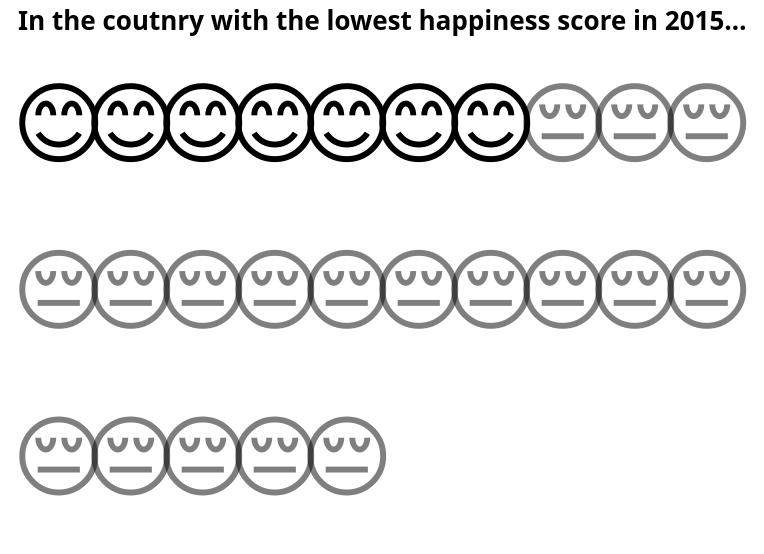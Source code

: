 {
  "$schema": "https://vega.github.io/schema/vega-lite/v4.json",
  "config": {"view": {"stroke": ""}},
 "title": "In the coutnry with the lowest happiness score in 2015...",
  "width": 360,
  "height": 250,
  "data": {
    "values": [
      {"id": 1, "face" : "smile"},
      {"id": 2, "face" : "smile"},
      {"id": 3, "face" : "smile"},
      {"id": 4, "face" : "smile"},
      {"id": 5, "face" : "smile"},
      {"id": 6, "face" : "smile"},
      {"id": 7, "face" : "smile"},
      {"id": 8, "face" : "frown"},
      {"id": 9, "face" : "frown"},
      {"id": 10, "face" : "frown"},
      {"id": 11, "face" : "frown"},
      {"id": 12, "face" : "frown"},
      {"id": 13, "face" : "frown"},
      {"id": 14, "face" : "frown"},
      {"id": 15, "face" : "frown"},
      {"id": 16, "face" : "frown"},
      {"id": 17, "face" : "frown"},
      {"id": 18, "face" : "frown"},
      {"id": 19, "face" : "frown"},
      {"id": 20, "face" : "frown"},
      {"id": 21, "face" : "frown"},
      {"id": 22, "face" : "frown"},
      {"id": 23, "face" : "frown"},
      {"id": 24, "face" : "frown"},
      {"id": 25, "face" : "frown"}]

  },
  "transform": [
    {
      "calculate": "{'smile': '😊', 'frown': '😔'}[datum.face]",
      "as": "emoji"
    },
    {"calculate": "ceil (datum.id/10)", "as": "col"},
    {"calculate": "datum.id - datum.col*10", "as": "row"}
  ],
  "mark": {"type": "text", "baseline": "middle"},
  "encoding": {
    "x": {"field": "row", "type": "ordinal", "axis": null},
    "y": {"field": "col", "type": "ordinal", "axis": null},

    "text": {"field": "emoji", "type": "nominal"},
    "size": {"value": 45},

    "strokeWidth" :  {"value" : 3.0},
    "fillOpacity": {
          "condition": {"test": "datum.face=='smile'", "value": 1},
          "value": 0.5
        }
  }
}

